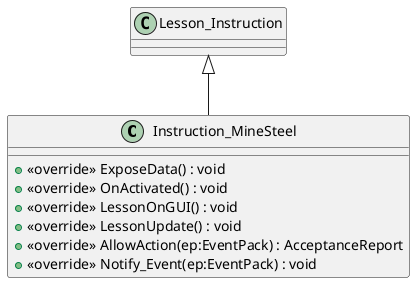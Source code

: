 @startuml
class Instruction_MineSteel {
    + <<override>> ExposeData() : void
    + <<override>> OnActivated() : void
    + <<override>> LessonOnGUI() : void
    + <<override>> LessonUpdate() : void
    + <<override>> AllowAction(ep:EventPack) : AcceptanceReport
    + <<override>> Notify_Event(ep:EventPack) : void
}
Lesson_Instruction <|-- Instruction_MineSteel
@enduml
